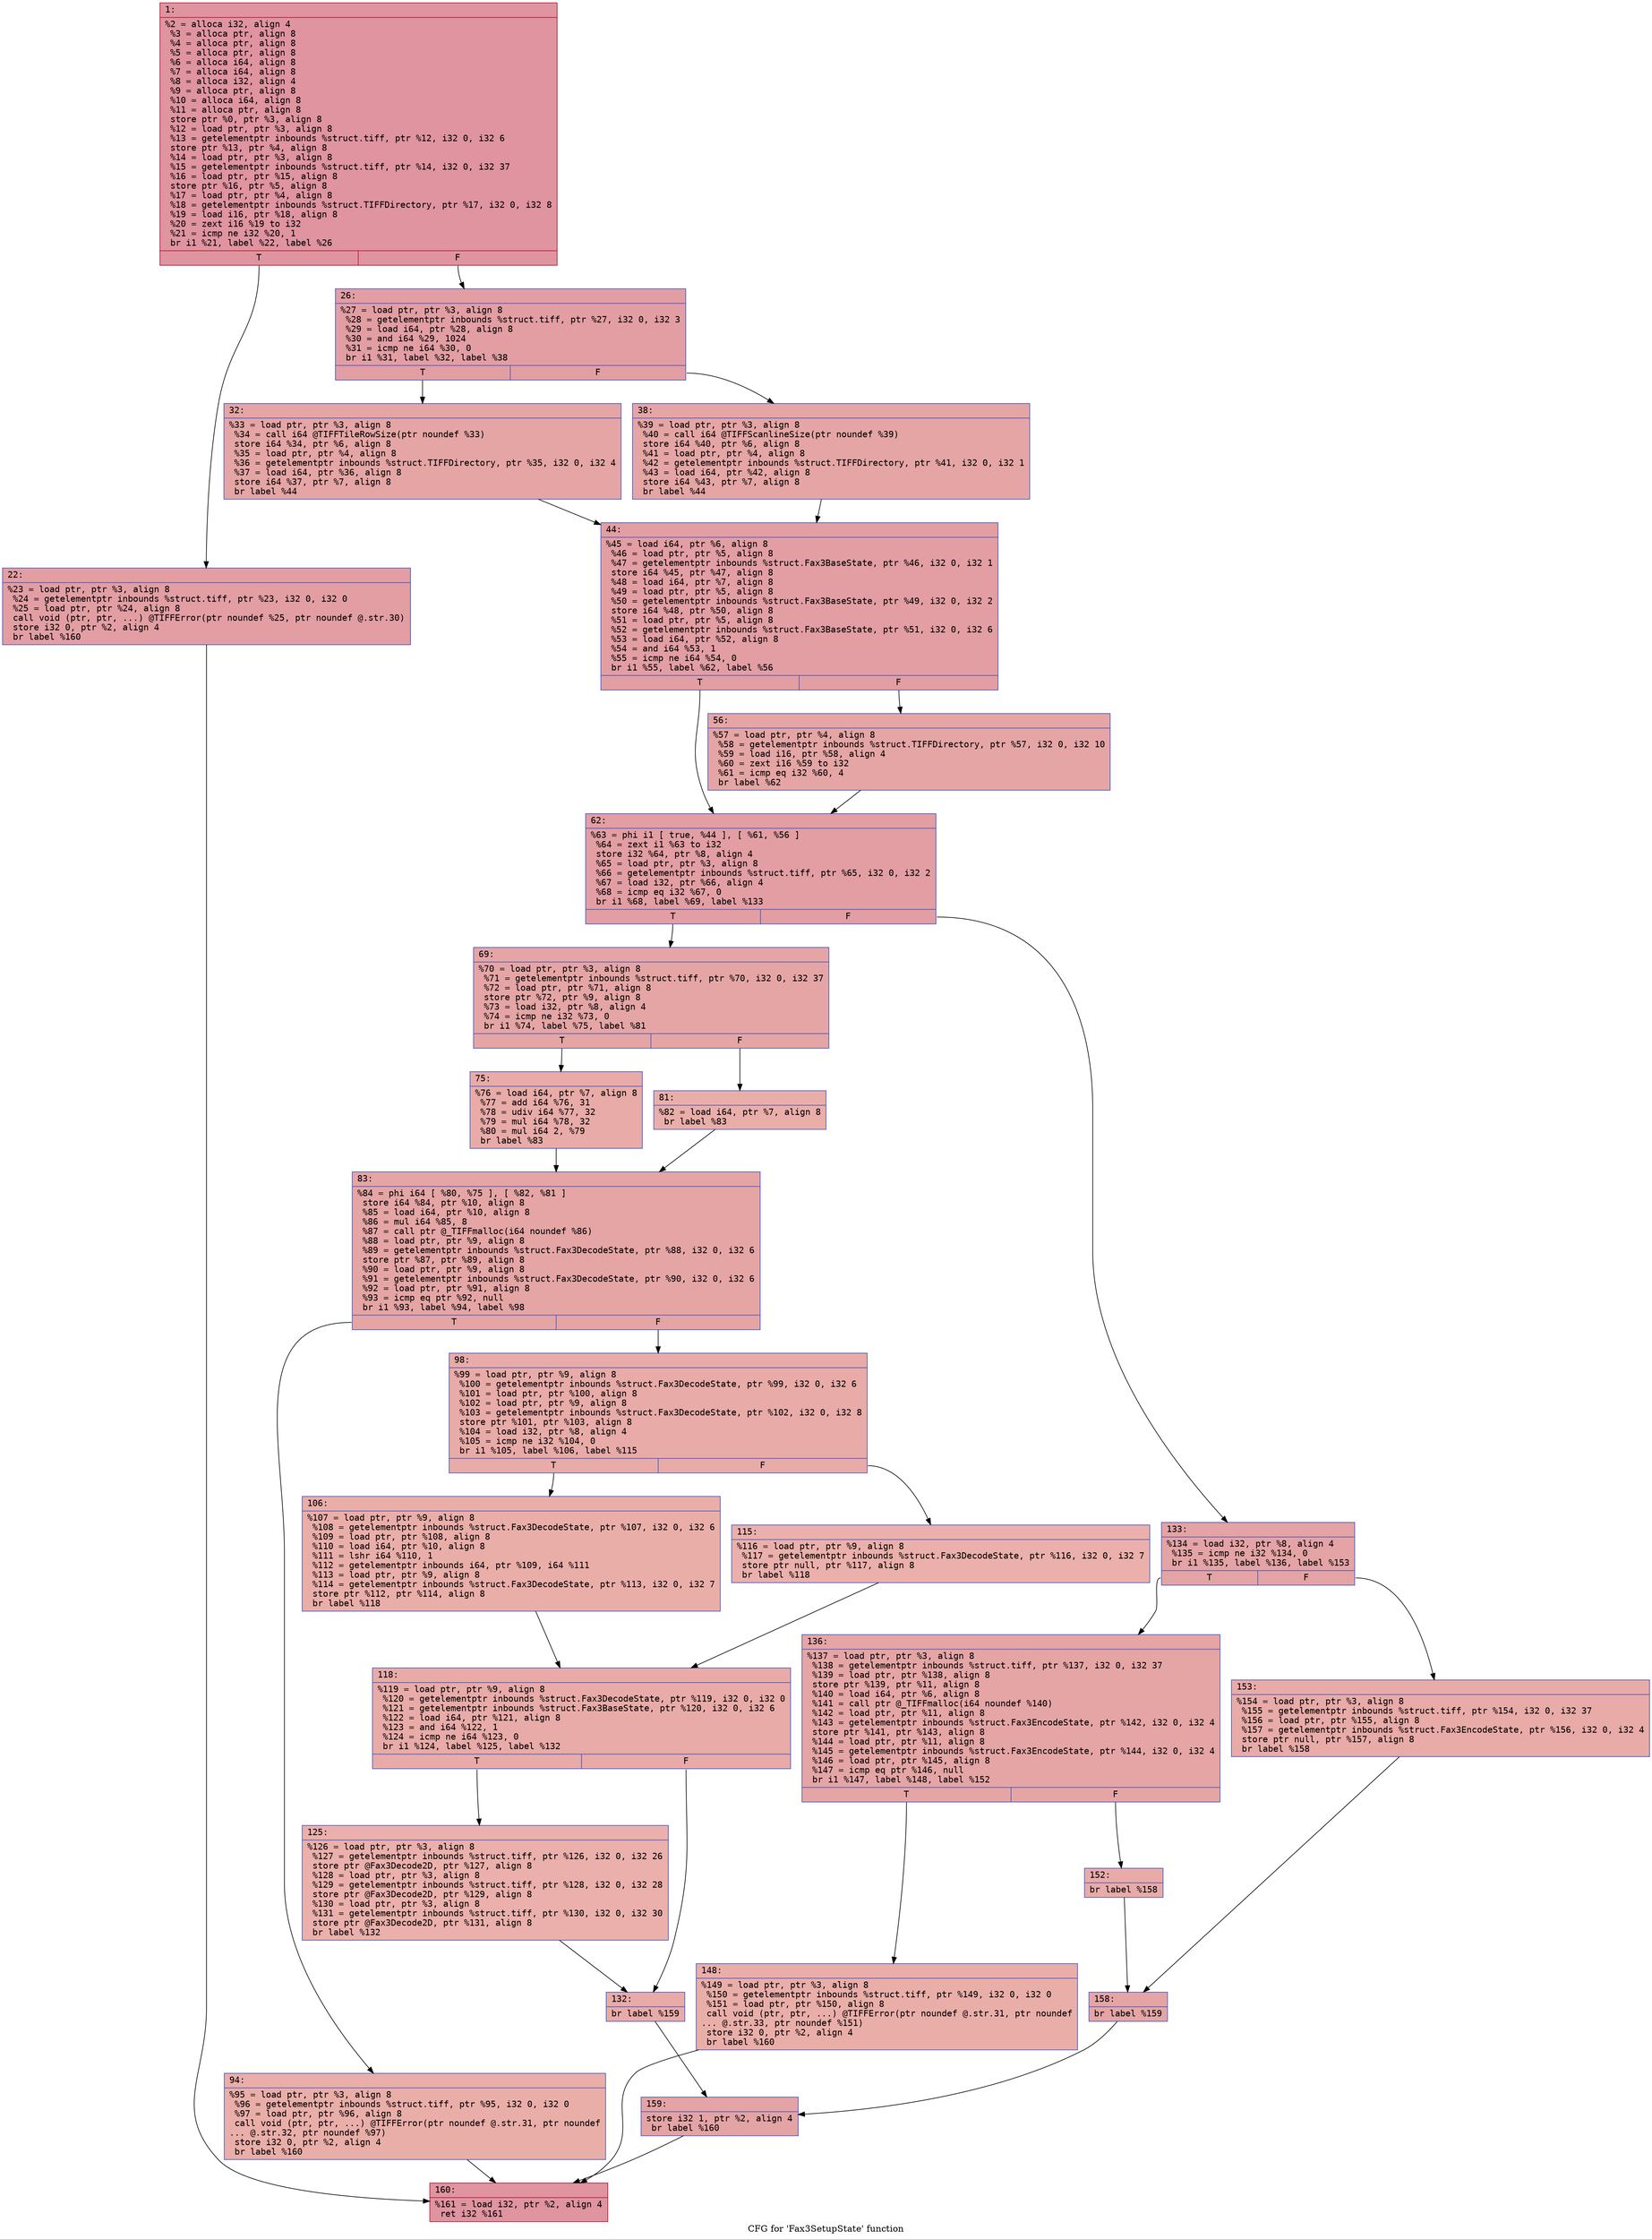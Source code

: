 digraph "CFG for 'Fax3SetupState' function" {
	label="CFG for 'Fax3SetupState' function";

	Node0x6000005fe990 [shape=record,color="#b70d28ff", style=filled, fillcolor="#b70d2870" fontname="Courier",label="{1:\l|  %2 = alloca i32, align 4\l  %3 = alloca ptr, align 8\l  %4 = alloca ptr, align 8\l  %5 = alloca ptr, align 8\l  %6 = alloca i64, align 8\l  %7 = alloca i64, align 8\l  %8 = alloca i32, align 4\l  %9 = alloca ptr, align 8\l  %10 = alloca i64, align 8\l  %11 = alloca ptr, align 8\l  store ptr %0, ptr %3, align 8\l  %12 = load ptr, ptr %3, align 8\l  %13 = getelementptr inbounds %struct.tiff, ptr %12, i32 0, i32 6\l  store ptr %13, ptr %4, align 8\l  %14 = load ptr, ptr %3, align 8\l  %15 = getelementptr inbounds %struct.tiff, ptr %14, i32 0, i32 37\l  %16 = load ptr, ptr %15, align 8\l  store ptr %16, ptr %5, align 8\l  %17 = load ptr, ptr %4, align 8\l  %18 = getelementptr inbounds %struct.TIFFDirectory, ptr %17, i32 0, i32 8\l  %19 = load i16, ptr %18, align 8\l  %20 = zext i16 %19 to i32\l  %21 = icmp ne i32 %20, 1\l  br i1 %21, label %22, label %26\l|{<s0>T|<s1>F}}"];
	Node0x6000005fe990:s0 -> Node0x6000005fe9e0[tooltip="1 -> 22\nProbability 50.00%" ];
	Node0x6000005fe990:s1 -> Node0x6000005fea30[tooltip="1 -> 26\nProbability 50.00%" ];
	Node0x6000005fe9e0 [shape=record,color="#3d50c3ff", style=filled, fillcolor="#be242e70" fontname="Courier",label="{22:\l|  %23 = load ptr, ptr %3, align 8\l  %24 = getelementptr inbounds %struct.tiff, ptr %23, i32 0, i32 0\l  %25 = load ptr, ptr %24, align 8\l  call void (ptr, ptr, ...) @TIFFError(ptr noundef %25, ptr noundef @.str.30)\l  store i32 0, ptr %2, align 4\l  br label %160\l}"];
	Node0x6000005fe9e0 -> Node0x6000005ff1b0[tooltip="22 -> 160\nProbability 100.00%" ];
	Node0x6000005fea30 [shape=record,color="#3d50c3ff", style=filled, fillcolor="#be242e70" fontname="Courier",label="{26:\l|  %27 = load ptr, ptr %3, align 8\l  %28 = getelementptr inbounds %struct.tiff, ptr %27, i32 0, i32 3\l  %29 = load i64, ptr %28, align 8\l  %30 = and i64 %29, 1024\l  %31 = icmp ne i64 %30, 0\l  br i1 %31, label %32, label %38\l|{<s0>T|<s1>F}}"];
	Node0x6000005fea30:s0 -> Node0x6000005fea80[tooltip="26 -> 32\nProbability 50.00%" ];
	Node0x6000005fea30:s1 -> Node0x6000005fead0[tooltip="26 -> 38\nProbability 50.00%" ];
	Node0x6000005fea80 [shape=record,color="#3d50c3ff", style=filled, fillcolor="#c5333470" fontname="Courier",label="{32:\l|  %33 = load ptr, ptr %3, align 8\l  %34 = call i64 @TIFFTileRowSize(ptr noundef %33)\l  store i64 %34, ptr %6, align 8\l  %35 = load ptr, ptr %4, align 8\l  %36 = getelementptr inbounds %struct.TIFFDirectory, ptr %35, i32 0, i32 4\l  %37 = load i64, ptr %36, align 8\l  store i64 %37, ptr %7, align 8\l  br label %44\l}"];
	Node0x6000005fea80 -> Node0x6000005feb20[tooltip="32 -> 44\nProbability 100.00%" ];
	Node0x6000005fead0 [shape=record,color="#3d50c3ff", style=filled, fillcolor="#c5333470" fontname="Courier",label="{38:\l|  %39 = load ptr, ptr %3, align 8\l  %40 = call i64 @TIFFScanlineSize(ptr noundef %39)\l  store i64 %40, ptr %6, align 8\l  %41 = load ptr, ptr %4, align 8\l  %42 = getelementptr inbounds %struct.TIFFDirectory, ptr %41, i32 0, i32 1\l  %43 = load i64, ptr %42, align 8\l  store i64 %43, ptr %7, align 8\l  br label %44\l}"];
	Node0x6000005fead0 -> Node0x6000005feb20[tooltip="38 -> 44\nProbability 100.00%" ];
	Node0x6000005feb20 [shape=record,color="#3d50c3ff", style=filled, fillcolor="#be242e70" fontname="Courier",label="{44:\l|  %45 = load i64, ptr %6, align 8\l  %46 = load ptr, ptr %5, align 8\l  %47 = getelementptr inbounds %struct.Fax3BaseState, ptr %46, i32 0, i32 1\l  store i64 %45, ptr %47, align 8\l  %48 = load i64, ptr %7, align 8\l  %49 = load ptr, ptr %5, align 8\l  %50 = getelementptr inbounds %struct.Fax3BaseState, ptr %49, i32 0, i32 2\l  store i64 %48, ptr %50, align 8\l  %51 = load ptr, ptr %5, align 8\l  %52 = getelementptr inbounds %struct.Fax3BaseState, ptr %51, i32 0, i32 6\l  %53 = load i64, ptr %52, align 8\l  %54 = and i64 %53, 1\l  %55 = icmp ne i64 %54, 0\l  br i1 %55, label %62, label %56\l|{<s0>T|<s1>F}}"];
	Node0x6000005feb20:s0 -> Node0x6000005febc0[tooltip="44 -> 62\nProbability 50.00%" ];
	Node0x6000005feb20:s1 -> Node0x6000005feb70[tooltip="44 -> 56\nProbability 50.00%" ];
	Node0x6000005feb70 [shape=record,color="#3d50c3ff", style=filled, fillcolor="#c5333470" fontname="Courier",label="{56:\l|  %57 = load ptr, ptr %4, align 8\l  %58 = getelementptr inbounds %struct.TIFFDirectory, ptr %57, i32 0, i32 10\l  %59 = load i16, ptr %58, align 4\l  %60 = zext i16 %59 to i32\l  %61 = icmp eq i32 %60, 4\l  br label %62\l}"];
	Node0x6000005feb70 -> Node0x6000005febc0[tooltip="56 -> 62\nProbability 100.00%" ];
	Node0x6000005febc0 [shape=record,color="#3d50c3ff", style=filled, fillcolor="#be242e70" fontname="Courier",label="{62:\l|  %63 = phi i1 [ true, %44 ], [ %61, %56 ]\l  %64 = zext i1 %63 to i32\l  store i32 %64, ptr %8, align 4\l  %65 = load ptr, ptr %3, align 8\l  %66 = getelementptr inbounds %struct.tiff, ptr %65, i32 0, i32 2\l  %67 = load i32, ptr %66, align 4\l  %68 = icmp eq i32 %67, 0\l  br i1 %68, label %69, label %133\l|{<s0>T|<s1>F}}"];
	Node0x6000005febc0:s0 -> Node0x6000005fec10[tooltip="62 -> 69\nProbability 37.50%" ];
	Node0x6000005febc0:s1 -> Node0x6000005fef80[tooltip="62 -> 133\nProbability 62.50%" ];
	Node0x6000005fec10 [shape=record,color="#3d50c3ff", style=filled, fillcolor="#c5333470" fontname="Courier",label="{69:\l|  %70 = load ptr, ptr %3, align 8\l  %71 = getelementptr inbounds %struct.tiff, ptr %70, i32 0, i32 37\l  %72 = load ptr, ptr %71, align 8\l  store ptr %72, ptr %9, align 8\l  %73 = load i32, ptr %8, align 4\l  %74 = icmp ne i32 %73, 0\l  br i1 %74, label %75, label %81\l|{<s0>T|<s1>F}}"];
	Node0x6000005fec10:s0 -> Node0x6000005fec60[tooltip="69 -> 75\nProbability 62.50%" ];
	Node0x6000005fec10:s1 -> Node0x6000005fecb0[tooltip="69 -> 81\nProbability 37.50%" ];
	Node0x6000005fec60 [shape=record,color="#3d50c3ff", style=filled, fillcolor="#cc403a70" fontname="Courier",label="{75:\l|  %76 = load i64, ptr %7, align 8\l  %77 = add i64 %76, 31\l  %78 = udiv i64 %77, 32\l  %79 = mul i64 %78, 32\l  %80 = mul i64 2, %79\l  br label %83\l}"];
	Node0x6000005fec60 -> Node0x6000005fed00[tooltip="75 -> 83\nProbability 100.00%" ];
	Node0x6000005fecb0 [shape=record,color="#3d50c3ff", style=filled, fillcolor="#d0473d70" fontname="Courier",label="{81:\l|  %82 = load i64, ptr %7, align 8\l  br label %83\l}"];
	Node0x6000005fecb0 -> Node0x6000005fed00[tooltip="81 -> 83\nProbability 100.00%" ];
	Node0x6000005fed00 [shape=record,color="#3d50c3ff", style=filled, fillcolor="#c5333470" fontname="Courier",label="{83:\l|  %84 = phi i64 [ %80, %75 ], [ %82, %81 ]\l  store i64 %84, ptr %10, align 8\l  %85 = load i64, ptr %10, align 8\l  %86 = mul i64 %85, 8\l  %87 = call ptr @_TIFFmalloc(i64 noundef %86)\l  %88 = load ptr, ptr %9, align 8\l  %89 = getelementptr inbounds %struct.Fax3DecodeState, ptr %88, i32 0, i32 6\l  store ptr %87, ptr %89, align 8\l  %90 = load ptr, ptr %9, align 8\l  %91 = getelementptr inbounds %struct.Fax3DecodeState, ptr %90, i32 0, i32 6\l  %92 = load ptr, ptr %91, align 8\l  %93 = icmp eq ptr %92, null\l  br i1 %93, label %94, label %98\l|{<s0>T|<s1>F}}"];
	Node0x6000005fed00:s0 -> Node0x6000005fed50[tooltip="83 -> 94\nProbability 37.50%" ];
	Node0x6000005fed00:s1 -> Node0x6000005feda0[tooltip="83 -> 98\nProbability 62.50%" ];
	Node0x6000005fed50 [shape=record,color="#3d50c3ff", style=filled, fillcolor="#d0473d70" fontname="Courier",label="{94:\l|  %95 = load ptr, ptr %3, align 8\l  %96 = getelementptr inbounds %struct.tiff, ptr %95, i32 0, i32 0\l  %97 = load ptr, ptr %96, align 8\l  call void (ptr, ptr, ...) @TIFFError(ptr noundef @.str.31, ptr noundef\l... @.str.32, ptr noundef %97)\l  store i32 0, ptr %2, align 4\l  br label %160\l}"];
	Node0x6000005fed50 -> Node0x6000005ff1b0[tooltip="94 -> 160\nProbability 100.00%" ];
	Node0x6000005feda0 [shape=record,color="#3d50c3ff", style=filled, fillcolor="#cc403a70" fontname="Courier",label="{98:\l|  %99 = load ptr, ptr %9, align 8\l  %100 = getelementptr inbounds %struct.Fax3DecodeState, ptr %99, i32 0, i32 6\l  %101 = load ptr, ptr %100, align 8\l  %102 = load ptr, ptr %9, align 8\l  %103 = getelementptr inbounds %struct.Fax3DecodeState, ptr %102, i32 0, i32 8\l  store ptr %101, ptr %103, align 8\l  %104 = load i32, ptr %8, align 4\l  %105 = icmp ne i32 %104, 0\l  br i1 %105, label %106, label %115\l|{<s0>T|<s1>F}}"];
	Node0x6000005feda0:s0 -> Node0x6000005fedf0[tooltip="98 -> 106\nProbability 62.50%" ];
	Node0x6000005feda0:s1 -> Node0x6000005fee40[tooltip="98 -> 115\nProbability 37.50%" ];
	Node0x6000005fedf0 [shape=record,color="#3d50c3ff", style=filled, fillcolor="#d0473d70" fontname="Courier",label="{106:\l|  %107 = load ptr, ptr %9, align 8\l  %108 = getelementptr inbounds %struct.Fax3DecodeState, ptr %107, i32 0, i32 6\l  %109 = load ptr, ptr %108, align 8\l  %110 = load i64, ptr %10, align 8\l  %111 = lshr i64 %110, 1\l  %112 = getelementptr inbounds i64, ptr %109, i64 %111\l  %113 = load ptr, ptr %9, align 8\l  %114 = getelementptr inbounds %struct.Fax3DecodeState, ptr %113, i32 0, i32 7\l  store ptr %112, ptr %114, align 8\l  br label %118\l}"];
	Node0x6000005fedf0 -> Node0x6000005fee90[tooltip="106 -> 118\nProbability 100.00%" ];
	Node0x6000005fee40 [shape=record,color="#3d50c3ff", style=filled, fillcolor="#d24b4070" fontname="Courier",label="{115:\l|  %116 = load ptr, ptr %9, align 8\l  %117 = getelementptr inbounds %struct.Fax3DecodeState, ptr %116, i32 0, i32 7\l  store ptr null, ptr %117, align 8\l  br label %118\l}"];
	Node0x6000005fee40 -> Node0x6000005fee90[tooltip="115 -> 118\nProbability 100.00%" ];
	Node0x6000005fee90 [shape=record,color="#3d50c3ff", style=filled, fillcolor="#cc403a70" fontname="Courier",label="{118:\l|  %119 = load ptr, ptr %9, align 8\l  %120 = getelementptr inbounds %struct.Fax3DecodeState, ptr %119, i32 0, i32 0\l  %121 = getelementptr inbounds %struct.Fax3BaseState, ptr %120, i32 0, i32 6\l  %122 = load i64, ptr %121, align 8\l  %123 = and i64 %122, 1\l  %124 = icmp ne i64 %123, 0\l  br i1 %124, label %125, label %132\l|{<s0>T|<s1>F}}"];
	Node0x6000005fee90:s0 -> Node0x6000005feee0[tooltip="118 -> 125\nProbability 50.00%" ];
	Node0x6000005fee90:s1 -> Node0x6000005fef30[tooltip="118 -> 132\nProbability 50.00%" ];
	Node0x6000005feee0 [shape=record,color="#3d50c3ff", style=filled, fillcolor="#d24b4070" fontname="Courier",label="{125:\l|  %126 = load ptr, ptr %3, align 8\l  %127 = getelementptr inbounds %struct.tiff, ptr %126, i32 0, i32 26\l  store ptr @Fax3Decode2D, ptr %127, align 8\l  %128 = load ptr, ptr %3, align 8\l  %129 = getelementptr inbounds %struct.tiff, ptr %128, i32 0, i32 28\l  store ptr @Fax3Decode2D, ptr %129, align 8\l  %130 = load ptr, ptr %3, align 8\l  %131 = getelementptr inbounds %struct.tiff, ptr %130, i32 0, i32 30\l  store ptr @Fax3Decode2D, ptr %131, align 8\l  br label %132\l}"];
	Node0x6000005feee0 -> Node0x6000005fef30[tooltip="125 -> 132\nProbability 100.00%" ];
	Node0x6000005fef30 [shape=record,color="#3d50c3ff", style=filled, fillcolor="#cc403a70" fontname="Courier",label="{132:\l|  br label %159\l}"];
	Node0x6000005fef30 -> Node0x6000005ff160[tooltip="132 -> 159\nProbability 100.00%" ];
	Node0x6000005fef80 [shape=record,color="#3d50c3ff", style=filled, fillcolor="#c32e3170" fontname="Courier",label="{133:\l|  %134 = load i32, ptr %8, align 4\l  %135 = icmp ne i32 %134, 0\l  br i1 %135, label %136, label %153\l|{<s0>T|<s1>F}}"];
	Node0x6000005fef80:s0 -> Node0x6000005fefd0[tooltip="133 -> 136\nProbability 62.50%" ];
	Node0x6000005fef80:s1 -> Node0x6000005ff0c0[tooltip="133 -> 153\nProbability 37.50%" ];
	Node0x6000005fefd0 [shape=record,color="#3d50c3ff", style=filled, fillcolor="#c5333470" fontname="Courier",label="{136:\l|  %137 = load ptr, ptr %3, align 8\l  %138 = getelementptr inbounds %struct.tiff, ptr %137, i32 0, i32 37\l  %139 = load ptr, ptr %138, align 8\l  store ptr %139, ptr %11, align 8\l  %140 = load i64, ptr %6, align 8\l  %141 = call ptr @_TIFFmalloc(i64 noundef %140)\l  %142 = load ptr, ptr %11, align 8\l  %143 = getelementptr inbounds %struct.Fax3EncodeState, ptr %142, i32 0, i32 4\l  store ptr %141, ptr %143, align 8\l  %144 = load ptr, ptr %11, align 8\l  %145 = getelementptr inbounds %struct.Fax3EncodeState, ptr %144, i32 0, i32 4\l  %146 = load ptr, ptr %145, align 8\l  %147 = icmp eq ptr %146, null\l  br i1 %147, label %148, label %152\l|{<s0>T|<s1>F}}"];
	Node0x6000005fefd0:s0 -> Node0x6000005ff020[tooltip="136 -> 148\nProbability 37.50%" ];
	Node0x6000005fefd0:s1 -> Node0x6000005ff070[tooltip="136 -> 152\nProbability 62.50%" ];
	Node0x6000005ff020 [shape=record,color="#3d50c3ff", style=filled, fillcolor="#d0473d70" fontname="Courier",label="{148:\l|  %149 = load ptr, ptr %3, align 8\l  %150 = getelementptr inbounds %struct.tiff, ptr %149, i32 0, i32 0\l  %151 = load ptr, ptr %150, align 8\l  call void (ptr, ptr, ...) @TIFFError(ptr noundef @.str.31, ptr noundef\l... @.str.33, ptr noundef %151)\l  store i32 0, ptr %2, align 4\l  br label %160\l}"];
	Node0x6000005ff020 -> Node0x6000005ff1b0[tooltip="148 -> 160\nProbability 100.00%" ];
	Node0x6000005ff070 [shape=record,color="#3d50c3ff", style=filled, fillcolor="#cc403a70" fontname="Courier",label="{152:\l|  br label %158\l}"];
	Node0x6000005ff070 -> Node0x6000005ff110[tooltip="152 -> 158\nProbability 100.00%" ];
	Node0x6000005ff0c0 [shape=record,color="#3d50c3ff", style=filled, fillcolor="#cc403a70" fontname="Courier",label="{153:\l|  %154 = load ptr, ptr %3, align 8\l  %155 = getelementptr inbounds %struct.tiff, ptr %154, i32 0, i32 37\l  %156 = load ptr, ptr %155, align 8\l  %157 = getelementptr inbounds %struct.Fax3EncodeState, ptr %156, i32 0, i32 4\l  store ptr null, ptr %157, align 8\l  br label %158\l}"];
	Node0x6000005ff0c0 -> Node0x6000005ff110[tooltip="153 -> 158\nProbability 100.00%" ];
	Node0x6000005ff110 [shape=record,color="#3d50c3ff", style=filled, fillcolor="#c5333470" fontname="Courier",label="{158:\l|  br label %159\l}"];
	Node0x6000005ff110 -> Node0x6000005ff160[tooltip="158 -> 159\nProbability 100.00%" ];
	Node0x6000005ff160 [shape=record,color="#3d50c3ff", style=filled, fillcolor="#c32e3170" fontname="Courier",label="{159:\l|  store i32 1, ptr %2, align 4\l  br label %160\l}"];
	Node0x6000005ff160 -> Node0x6000005ff1b0[tooltip="159 -> 160\nProbability 100.00%" ];
	Node0x6000005ff1b0 [shape=record,color="#b70d28ff", style=filled, fillcolor="#b70d2870" fontname="Courier",label="{160:\l|  %161 = load i32, ptr %2, align 4\l  ret i32 %161\l}"];
}
